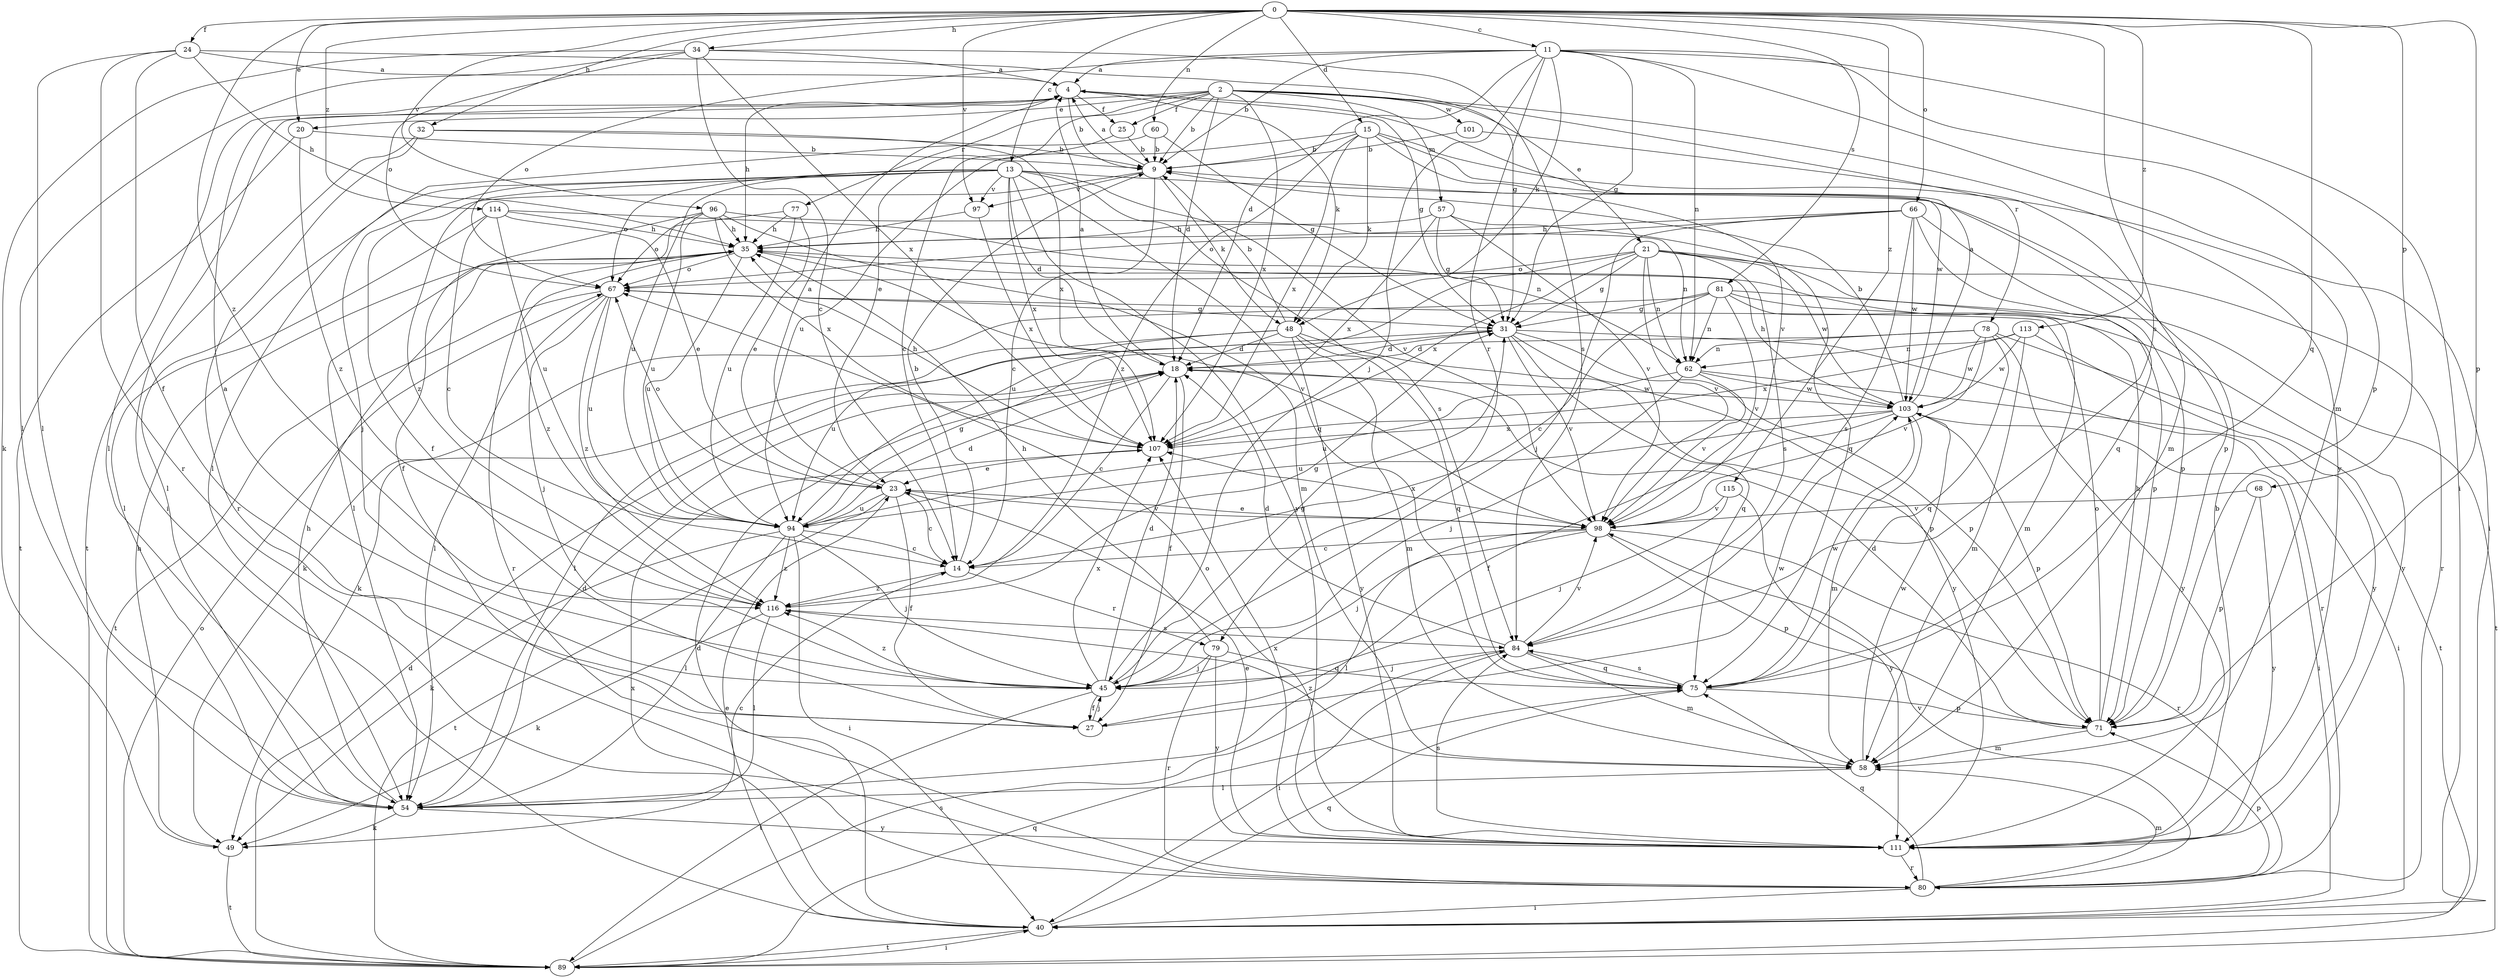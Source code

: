 strict digraph  {
0;
2;
4;
9;
11;
13;
14;
15;
18;
20;
21;
23;
24;
25;
27;
31;
32;
34;
35;
40;
45;
48;
49;
54;
57;
58;
60;
62;
66;
67;
68;
71;
75;
77;
78;
79;
80;
81;
84;
89;
94;
96;
97;
98;
101;
103;
107;
111;
113;
114;
115;
116;
0 -> 11  [label=c];
0 -> 13  [label=c];
0 -> 15  [label=d];
0 -> 20  [label=e];
0 -> 24  [label=f];
0 -> 32  [label=h];
0 -> 34  [label=h];
0 -> 60  [label=n];
0 -> 66  [label=o];
0 -> 68  [label=p];
0 -> 71  [label=p];
0 -> 75  [label=q];
0 -> 81  [label=s];
0 -> 84  [label=s];
0 -> 96  [label=v];
0 -> 97  [label=v];
0 -> 113  [label=z];
0 -> 114  [label=z];
0 -> 115  [label=z];
0 -> 116  [label=z];
2 -> 9  [label=b];
2 -> 18  [label=d];
2 -> 20  [label=e];
2 -> 21  [label=e];
2 -> 23  [label=e];
2 -> 25  [label=f];
2 -> 40  [label=i];
2 -> 57  [label=m];
2 -> 77  [label=r];
2 -> 78  [label=r];
2 -> 101  [label=w];
2 -> 107  [label=x];
2 -> 111  [label=y];
4 -> 9  [label=b];
4 -> 25  [label=f];
4 -> 31  [label=g];
4 -> 35  [label=h];
4 -> 48  [label=k];
4 -> 54  [label=l];
9 -> 4  [label=a];
9 -> 14  [label=c];
9 -> 27  [label=f];
9 -> 48  [label=k];
9 -> 97  [label=v];
11 -> 4  [label=a];
11 -> 9  [label=b];
11 -> 18  [label=d];
11 -> 31  [label=g];
11 -> 40  [label=i];
11 -> 45  [label=j];
11 -> 48  [label=k];
11 -> 58  [label=m];
11 -> 62  [label=n];
11 -> 67  [label=o];
11 -> 71  [label=p];
11 -> 79  [label=r];
13 -> 18  [label=d];
13 -> 45  [label=j];
13 -> 54  [label=l];
13 -> 67  [label=o];
13 -> 71  [label=p];
13 -> 75  [label=q];
13 -> 84  [label=s];
13 -> 94  [label=u];
13 -> 97  [label=v];
13 -> 98  [label=v];
13 -> 107  [label=x];
13 -> 111  [label=y];
13 -> 116  [label=z];
14 -> 9  [label=b];
14 -> 79  [label=r];
14 -> 116  [label=z];
15 -> 9  [label=b];
15 -> 40  [label=i];
15 -> 48  [label=k];
15 -> 94  [label=u];
15 -> 98  [label=v];
15 -> 103  [label=w];
15 -> 107  [label=x];
15 -> 116  [label=z];
18 -> 4  [label=a];
18 -> 14  [label=c];
18 -> 27  [label=f];
18 -> 103  [label=w];
20 -> 9  [label=b];
20 -> 89  [label=t];
20 -> 116  [label=z];
21 -> 31  [label=g];
21 -> 62  [label=n];
21 -> 67  [label=o];
21 -> 71  [label=p];
21 -> 80  [label=r];
21 -> 84  [label=s];
21 -> 94  [label=u];
21 -> 98  [label=v];
21 -> 103  [label=w];
21 -> 107  [label=x];
23 -> 4  [label=a];
23 -> 14  [label=c];
23 -> 27  [label=f];
23 -> 67  [label=o];
23 -> 89  [label=t];
23 -> 94  [label=u];
23 -> 98  [label=v];
24 -> 4  [label=a];
24 -> 27  [label=f];
24 -> 31  [label=g];
24 -> 35  [label=h];
24 -> 54  [label=l];
24 -> 80  [label=r];
25 -> 9  [label=b];
25 -> 14  [label=c];
27 -> 45  [label=j];
27 -> 103  [label=w];
31 -> 18  [label=d];
31 -> 54  [label=l];
31 -> 71  [label=p];
31 -> 75  [label=q];
31 -> 80  [label=r];
31 -> 98  [label=v];
31 -> 111  [label=y];
32 -> 9  [label=b];
32 -> 80  [label=r];
32 -> 89  [label=t];
32 -> 107  [label=x];
34 -> 4  [label=a];
34 -> 14  [label=c];
34 -> 49  [label=k];
34 -> 54  [label=l];
34 -> 67  [label=o];
34 -> 84  [label=s];
34 -> 107  [label=x];
35 -> 67  [label=o];
35 -> 80  [label=r];
35 -> 94  [label=u];
35 -> 98  [label=v];
35 -> 116  [label=z];
40 -> 18  [label=d];
40 -> 23  [label=e];
40 -> 75  [label=q];
40 -> 89  [label=t];
40 -> 107  [label=x];
45 -> 4  [label=a];
45 -> 18  [label=d];
45 -> 27  [label=f];
45 -> 31  [label=g];
45 -> 89  [label=t];
45 -> 107  [label=x];
45 -> 116  [label=z];
48 -> 9  [label=b];
48 -> 18  [label=d];
48 -> 49  [label=k];
48 -> 58  [label=m];
48 -> 71  [label=p];
48 -> 75  [label=q];
48 -> 94  [label=u];
48 -> 111  [label=y];
49 -> 14  [label=c];
49 -> 35  [label=h];
49 -> 89  [label=t];
54 -> 18  [label=d];
54 -> 35  [label=h];
54 -> 49  [label=k];
54 -> 111  [label=y];
57 -> 31  [label=g];
57 -> 35  [label=h];
57 -> 75  [label=q];
57 -> 98  [label=v];
57 -> 107  [label=x];
58 -> 54  [label=l];
58 -> 103  [label=w];
58 -> 116  [label=z];
60 -> 9  [label=b];
60 -> 31  [label=g];
60 -> 54  [label=l];
62 -> 40  [label=i];
62 -> 45  [label=j];
62 -> 94  [label=u];
62 -> 98  [label=v];
62 -> 103  [label=w];
66 -> 35  [label=h];
66 -> 45  [label=j];
66 -> 67  [label=o];
66 -> 71  [label=p];
66 -> 75  [label=q];
66 -> 84  [label=s];
66 -> 103  [label=w];
67 -> 31  [label=g];
67 -> 45  [label=j];
67 -> 54  [label=l];
67 -> 89  [label=t];
67 -> 94  [label=u];
67 -> 116  [label=z];
68 -> 71  [label=p];
68 -> 98  [label=v];
68 -> 111  [label=y];
71 -> 18  [label=d];
71 -> 35  [label=h];
71 -> 58  [label=m];
71 -> 67  [label=o];
75 -> 71  [label=p];
75 -> 84  [label=s];
75 -> 103  [label=w];
77 -> 23  [label=e];
77 -> 35  [label=h];
77 -> 54  [label=l];
77 -> 94  [label=u];
78 -> 18  [label=d];
78 -> 62  [label=n];
78 -> 75  [label=q];
78 -> 89  [label=t];
78 -> 98  [label=v];
78 -> 103  [label=w];
78 -> 111  [label=y];
79 -> 35  [label=h];
79 -> 45  [label=j];
79 -> 75  [label=q];
79 -> 80  [label=r];
79 -> 111  [label=y];
80 -> 40  [label=i];
80 -> 58  [label=m];
80 -> 71  [label=p];
80 -> 75  [label=q];
80 -> 98  [label=v];
81 -> 14  [label=c];
81 -> 31  [label=g];
81 -> 49  [label=k];
81 -> 58  [label=m];
81 -> 62  [label=n];
81 -> 89  [label=t];
81 -> 98  [label=v];
81 -> 111  [label=y];
84 -> 18  [label=d];
84 -> 40  [label=i];
84 -> 45  [label=j];
84 -> 58  [label=m];
84 -> 75  [label=q];
84 -> 98  [label=v];
89 -> 18  [label=d];
89 -> 40  [label=i];
89 -> 67  [label=o];
89 -> 75  [label=q];
89 -> 84  [label=s];
94 -> 14  [label=c];
94 -> 18  [label=d];
94 -> 31  [label=g];
94 -> 40  [label=i];
94 -> 45  [label=j];
94 -> 49  [label=k];
94 -> 54  [label=l];
94 -> 116  [label=z];
96 -> 27  [label=f];
96 -> 35  [label=h];
96 -> 58  [label=m];
96 -> 62  [label=n];
96 -> 67  [label=o];
96 -> 94  [label=u];
96 -> 107  [label=x];
97 -> 35  [label=h];
97 -> 107  [label=x];
98 -> 14  [label=c];
98 -> 23  [label=e];
98 -> 45  [label=j];
98 -> 54  [label=l];
98 -> 71  [label=p];
98 -> 80  [label=r];
98 -> 107  [label=x];
101 -> 9  [label=b];
101 -> 58  [label=m];
103 -> 4  [label=a];
103 -> 9  [label=b];
103 -> 27  [label=f];
103 -> 35  [label=h];
103 -> 40  [label=i];
103 -> 58  [label=m];
103 -> 71  [label=p];
103 -> 94  [label=u];
103 -> 107  [label=x];
107 -> 23  [label=e];
107 -> 35  [label=h];
111 -> 9  [label=b];
111 -> 23  [label=e];
111 -> 67  [label=o];
111 -> 80  [label=r];
111 -> 84  [label=s];
111 -> 107  [label=x];
113 -> 58  [label=m];
113 -> 62  [label=n];
113 -> 103  [label=w];
113 -> 107  [label=x];
113 -> 111  [label=y];
114 -> 14  [label=c];
114 -> 23  [label=e];
114 -> 35  [label=h];
114 -> 54  [label=l];
114 -> 62  [label=n];
114 -> 94  [label=u];
115 -> 45  [label=j];
115 -> 98  [label=v];
115 -> 111  [label=y];
116 -> 31  [label=g];
116 -> 49  [label=k];
116 -> 54  [label=l];
116 -> 84  [label=s];
}
